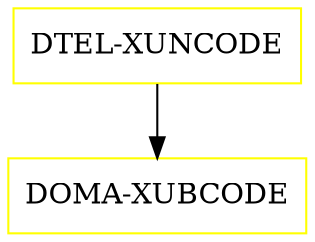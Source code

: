 digraph G {
  "DTEL-XUNCODE" [shape=box,color=yellow];
  "DOMA-XUBCODE" [shape=box,color=yellow,URL="./DOMA_XUBCODE.html"];
  "DTEL-XUNCODE" -> "DOMA-XUBCODE";
}
